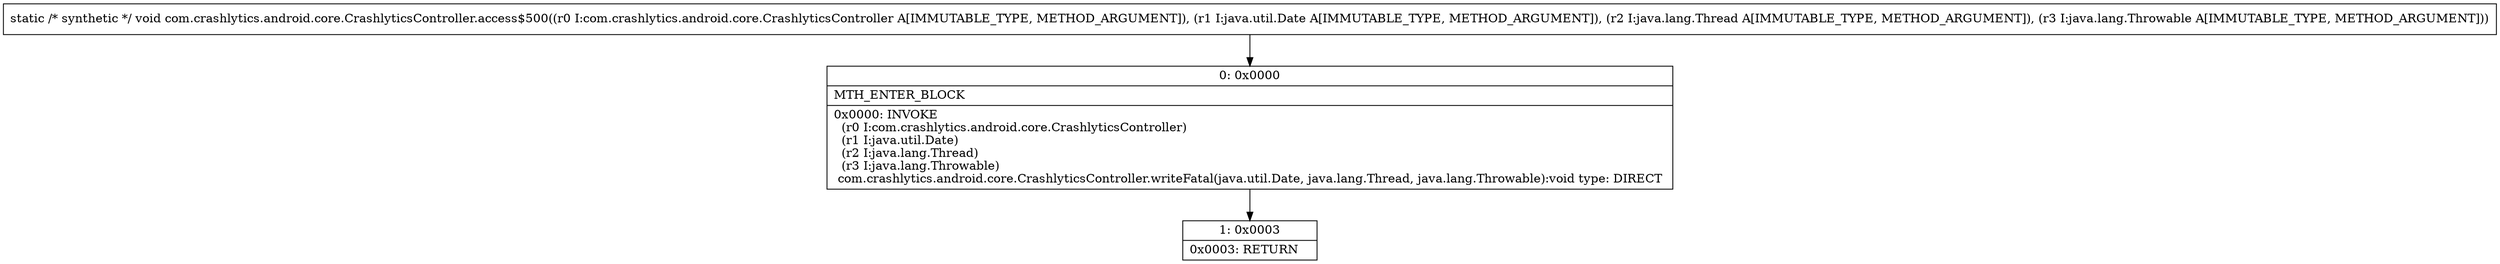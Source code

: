 digraph "CFG forcom.crashlytics.android.core.CrashlyticsController.access$500(Lcom\/crashlytics\/android\/core\/CrashlyticsController;Ljava\/util\/Date;Ljava\/lang\/Thread;Ljava\/lang\/Throwable;)V" {
Node_0 [shape=record,label="{0\:\ 0x0000|MTH_ENTER_BLOCK\l|0x0000: INVOKE  \l  (r0 I:com.crashlytics.android.core.CrashlyticsController)\l  (r1 I:java.util.Date)\l  (r2 I:java.lang.Thread)\l  (r3 I:java.lang.Throwable)\l com.crashlytics.android.core.CrashlyticsController.writeFatal(java.util.Date, java.lang.Thread, java.lang.Throwable):void type: DIRECT \l}"];
Node_1 [shape=record,label="{1\:\ 0x0003|0x0003: RETURN   \l}"];
MethodNode[shape=record,label="{static \/* synthetic *\/ void com.crashlytics.android.core.CrashlyticsController.access$500((r0 I:com.crashlytics.android.core.CrashlyticsController A[IMMUTABLE_TYPE, METHOD_ARGUMENT]), (r1 I:java.util.Date A[IMMUTABLE_TYPE, METHOD_ARGUMENT]), (r2 I:java.lang.Thread A[IMMUTABLE_TYPE, METHOD_ARGUMENT]), (r3 I:java.lang.Throwable A[IMMUTABLE_TYPE, METHOD_ARGUMENT])) }"];
MethodNode -> Node_0;
Node_0 -> Node_1;
}

